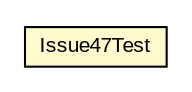 #!/usr/local/bin/dot
#
# Class diagram 
# Generated by UMLGraph version 5.1 (http://www.umlgraph.org/)
#

digraph G {
	edge [fontname="arial",fontsize=10,labelfontname="arial",labelfontsize=10];
	node [fontname="arial",fontsize=10,shape=plaintext];
	nodesep=0.25;
	ranksep=0.5;
	// com.helger.schematron.supplementary.Issue47Test
	c2316 [label=<<table title="com.helger.schematron.supplementary.Issue47Test" border="0" cellborder="1" cellspacing="0" cellpadding="2" port="p" bgcolor="lemonChiffon" href="./Issue47Test.html">
		<tr><td><table border="0" cellspacing="0" cellpadding="1">
<tr><td align="center" balign="center"> Issue47Test </td></tr>
		</table></td></tr>
		</table>>, fontname="arial", fontcolor="black", fontsize=10.0];
}

